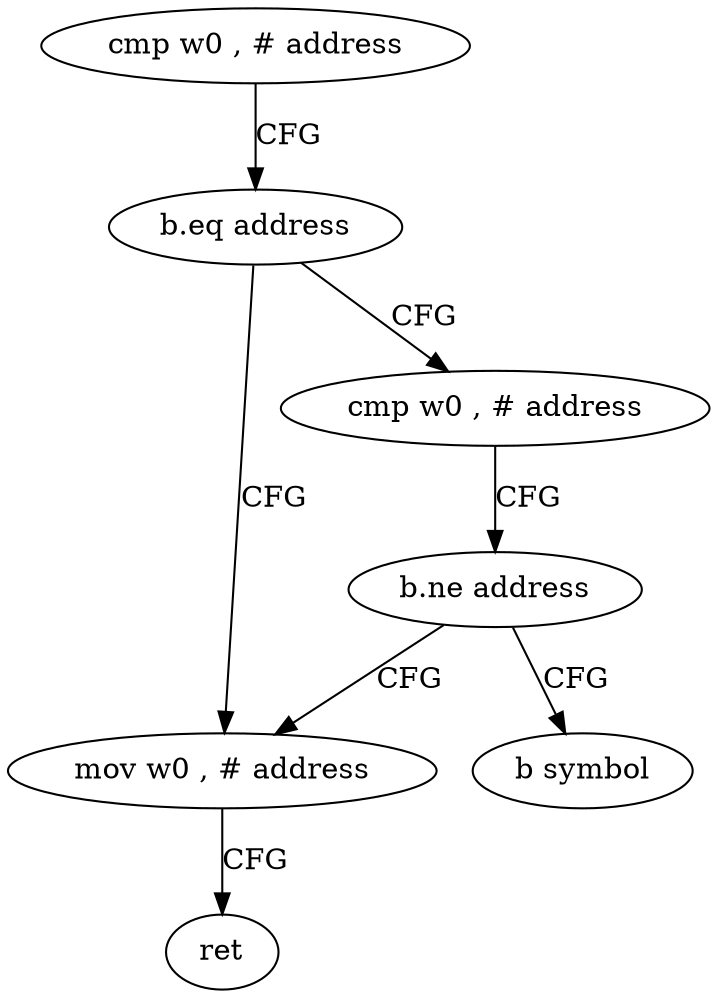 digraph "func" {
"4224952" [label = "cmp w0 , # address" ]
"4224956" [label = "b.eq address" ]
"4224968" [label = "mov w0 , # address" ]
"4224960" [label = "cmp w0 , # address" ]
"4224972" [label = "ret" ]
"4224964" [label = "b.ne address" ]
"4224976" [label = "b symbol" ]
"4224952" -> "4224956" [ label = "CFG" ]
"4224956" -> "4224968" [ label = "CFG" ]
"4224956" -> "4224960" [ label = "CFG" ]
"4224968" -> "4224972" [ label = "CFG" ]
"4224960" -> "4224964" [ label = "CFG" ]
"4224964" -> "4224976" [ label = "CFG" ]
"4224964" -> "4224968" [ label = "CFG" ]
}
